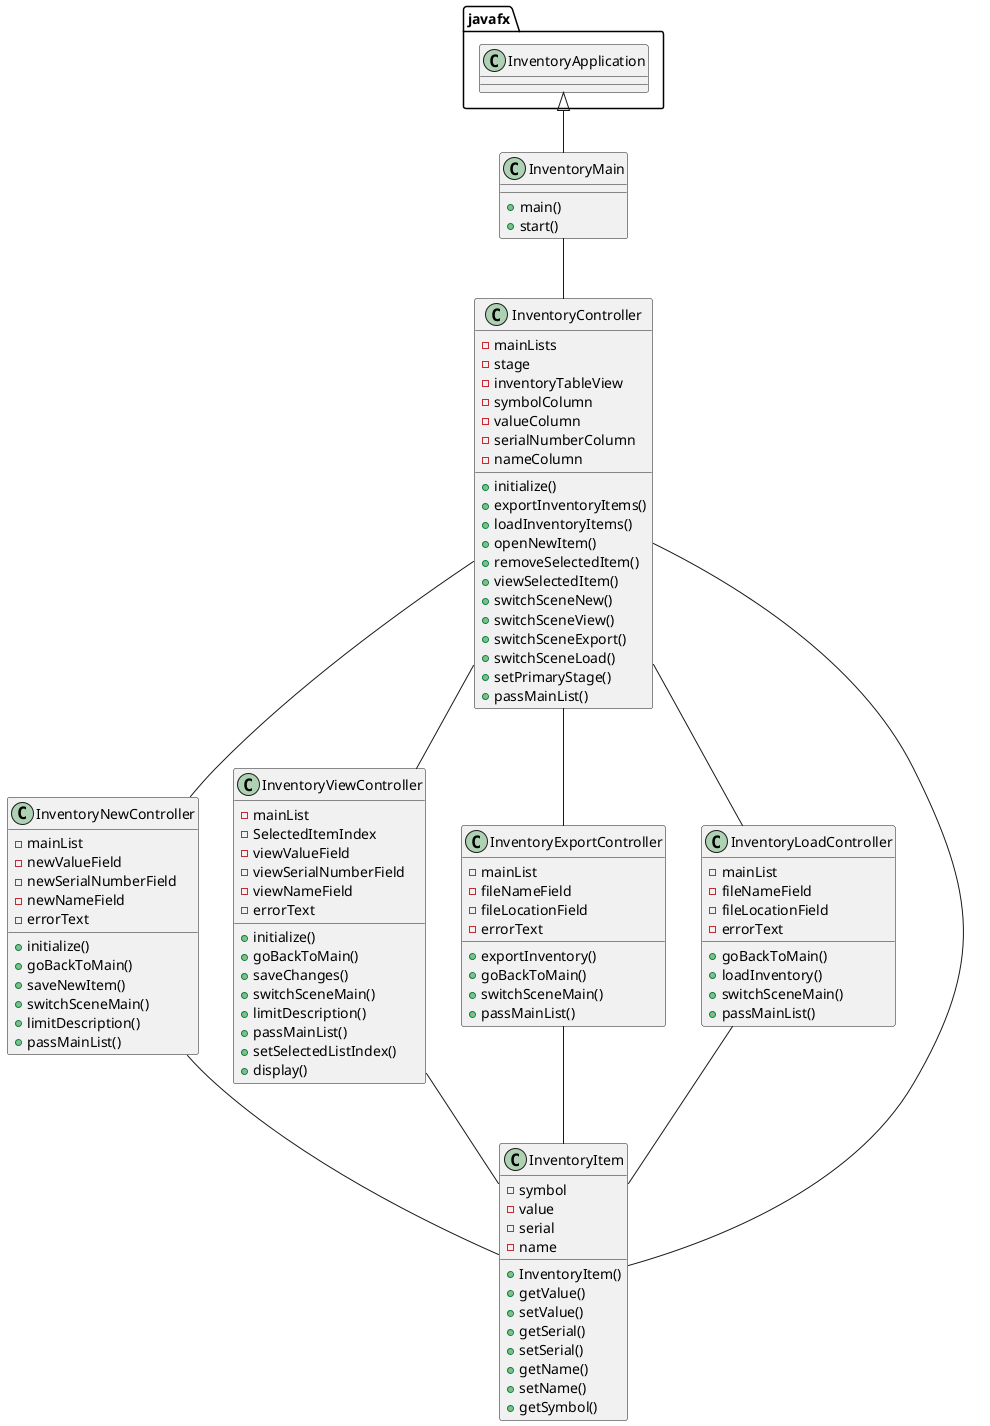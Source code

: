 @startuml

class InventoryMain {
    + main()
    + start()
}

class InventoryController {
    - mainLists
    - stage
    - inventoryTableView
    - symbolColumn
    - valueColumn
    - serialNumberColumn
    - nameColumn
    + initialize()
    + exportInventoryItems()
    + loadInventoryItems()
    + openNewItem()
    + removeSelectedItem()
    + viewSelectedItem()
    + switchSceneNew()
    + switchSceneView()
    + switchSceneExport()
    + switchSceneLoad()
    + setPrimaryStage()
    + passMainList()
}

class InventoryNewController {
    - mainList
    - newValueField
    - newSerialNumberField
    - newNameField
    - errorText

    + initialize()
    + goBackToMain()
    + saveNewItem()
    + switchSceneMain()
    + limitDescription()
    + passMainList()
}

class InventoryViewController {
    - mainList
    - SelectedItemIndex
    - viewValueField
    - viewSerialNumberField
    - viewNameField
    - errorText

    + initialize()
    + goBackToMain()
    + saveChanges()
    + switchSceneMain()
    + limitDescription()
    + passMainList()
    + setSelectedListIndex()
    + display()
}

class InventoryExportController {
    - mainList
    - fileNameField
    - fileLocationField
    - errorText
    + exportInventory()
    + goBackToMain()
    + switchSceneMain()
    + passMainList()
}

class InventoryLoadController {
    - mainList
    - fileNameField
    - fileLocationField
    - errorText
    + goBackToMain()
    + loadInventory()
    + switchSceneMain()
    + passMainList()
}

class InventoryItem {
    - symbol
    - value
    - serial
    - name

    + InventoryItem()
    + getValue()
    + setValue()
    + getSerial()
    + setSerial()
    + getName()
    + setName()
    + getSymbol()
}

javafx.InventoryApplication <|-- InventoryMain

InventoryMain -- InventoryController

InventoryController -- InventoryNewController
InventoryController -- InventoryViewController
InventoryController -- InventoryExportController
InventoryController -- InventoryLoadController

InventoryController -- InventoryItem
InventoryNewController -- InventoryItem
InventoryViewController -- InventoryItem
InventoryExportController -- InventoryItem
InventoryLoadController -- InventoryItem

@enduml